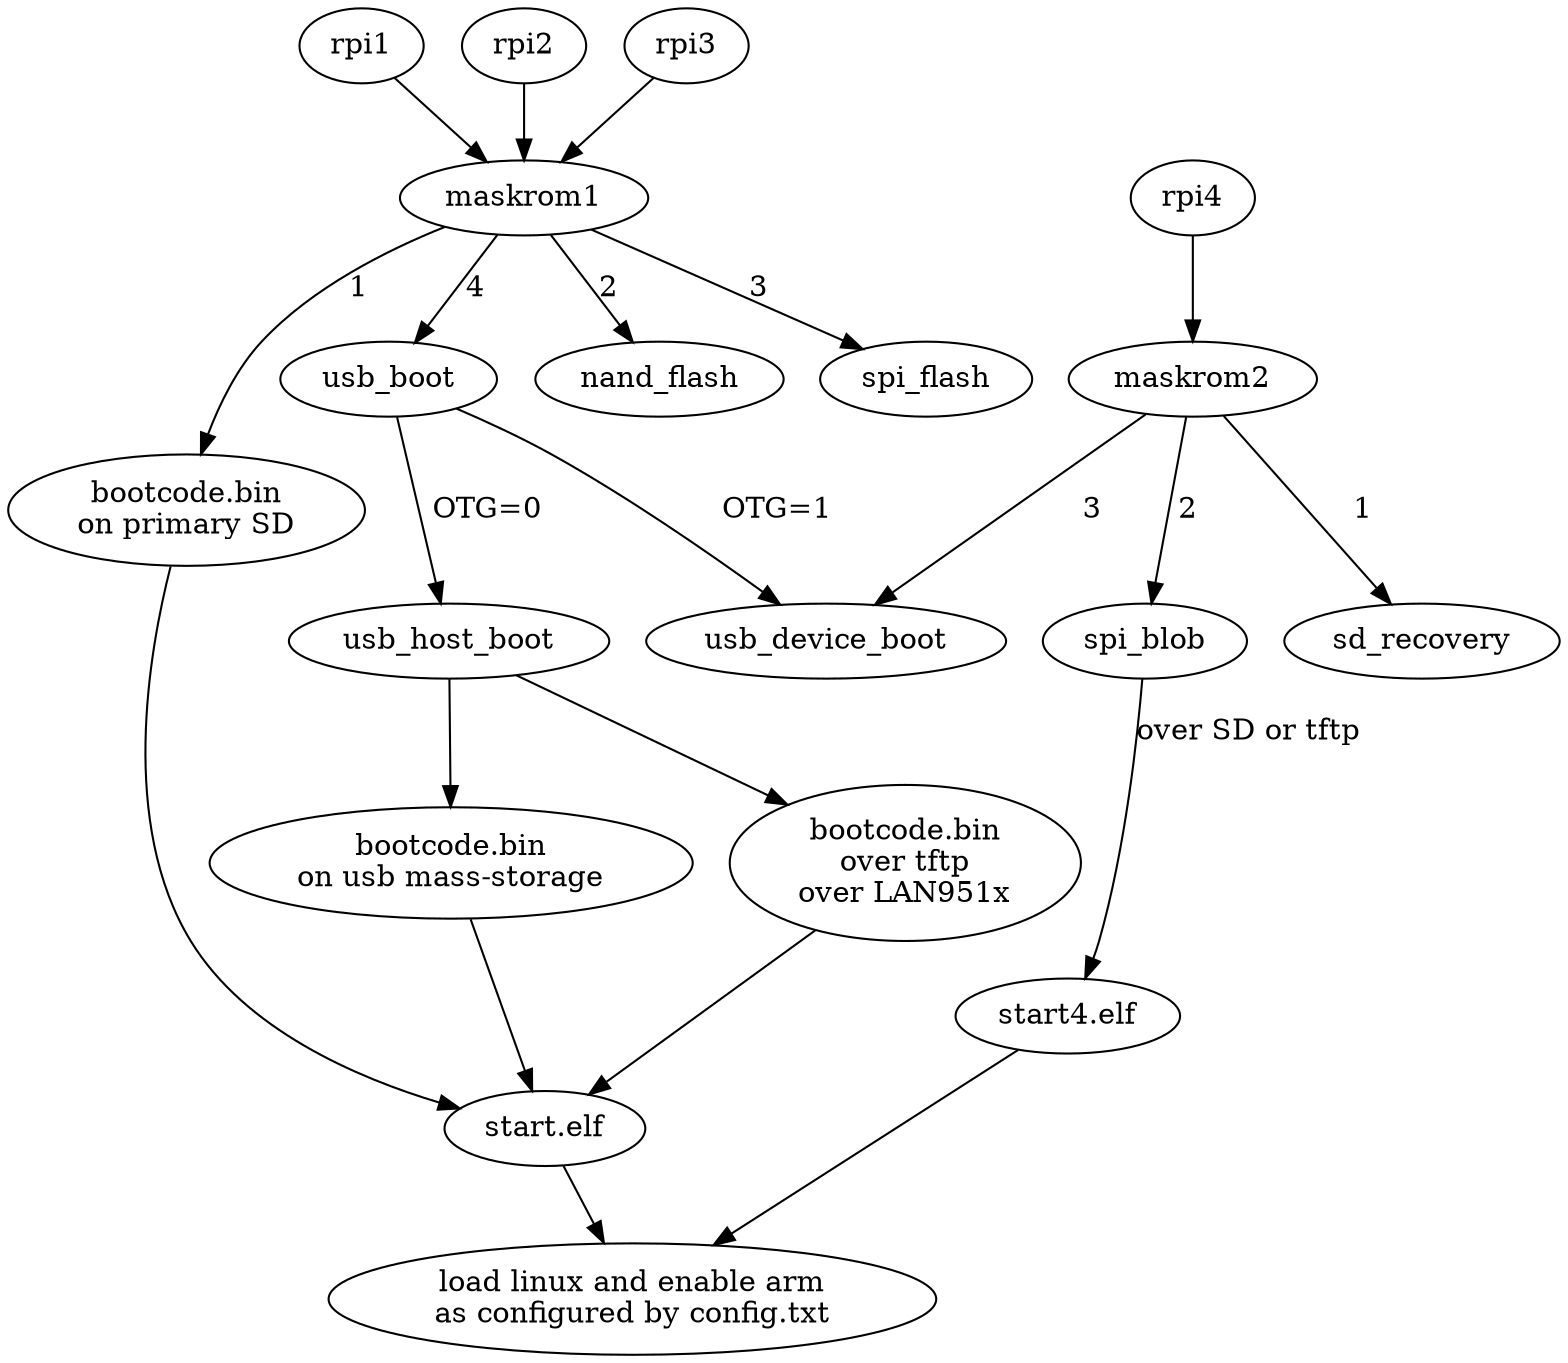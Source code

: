 digraph {
  rpi1 -> maskrom1
  rpi2 -> maskrom1
  rpi3 -> maskrom1
  rpi4 -> maskrom2

  maskrom1 -> sd_bootcode [ label="1" ]
  maskrom1 -> nand_flash [ label="2" ]
  maskrom1 -> spi_flash [ label="3" ]
  maskrom1 -> usb_boot [ label="4" ]

  maskrom2 -> sd_recovery [ label="1" ]
  maskrom2 -> spi_blob [ label="2" ]
  maskrom2 -> usb_device_boot [ label="3" ]

  usb_boot -> usb_host_boot [ label="OTG=0" ]
  usb_boot -> usb_device_boot [ label="OTG=1" ]

  usb_host_boot -> usb_bootcode
  usb_host_boot -> usb_netboot

  sd_bootcode -> start_elf
  usb_bootcode -> start_elf
  usb_netboot -> start_elf

  spi_blob -> start4_elf [ label="over SD or tftp" ]

  start_elf -> final
  start4_elf -> final

  sd_bootcode [ label="bootcode.bin\non primary SD" ]
  usb_bootcode [ label="bootcode.bin\non usb mass-storage" ]
  usb_netboot [ label="bootcode.bin\nover tftp\nover LAN951x" ]
  start_elf [ label="start.elf" ]
  start4_elf [ label="start4.elf" ]
  final [ label="load linux and enable arm\nas configured by config.txt" ]
}
